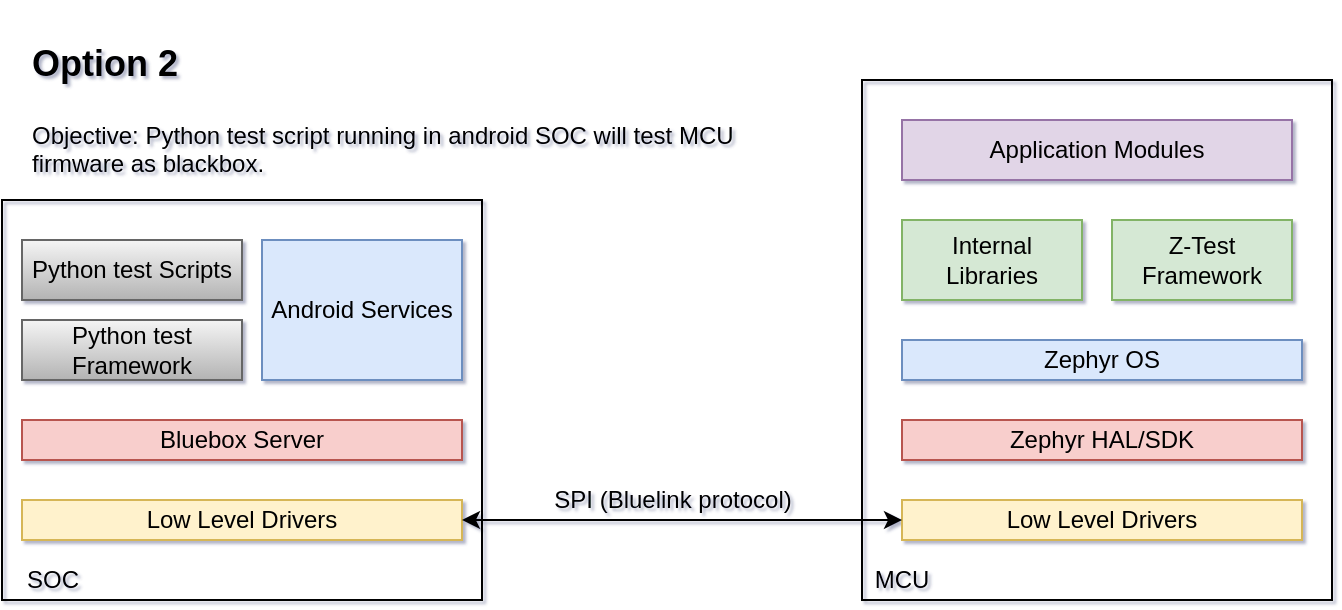 <mxfile version="14.7.6" type="device"><diagram id="UTtUXmu1QxH6KrddhldK" name="Page-1"><mxGraphModel dx="782" dy="412" grid="1" gridSize="10" guides="1" tooltips="1" connect="1" arrows="1" fold="1" page="1" pageScale="1" pageWidth="850" pageHeight="1100" math="0" shadow="1"><root><mxCell id="0"/><mxCell id="1" parent="0"/><mxCell id="-CXFpFArBs_92inD5-FE-16" value="" style="rounded=0;whiteSpace=wrap;html=1;fontColor=#FF0000;fillColor=none;" parent="1" vertex="1"><mxGeometry x="150" y="130" width="240" height="200" as="geometry"/></mxCell><mxCell id="-CXFpFArBs_92inD5-FE-1" value="" style="rounded=0;whiteSpace=wrap;html=1;fontColor=#333333;fillColor=none;" parent="1" vertex="1"><mxGeometry x="580" y="70" width="235" height="260" as="geometry"/></mxCell><mxCell id="-CXFpFArBs_92inD5-FE-2" value="Low Level Drivers" style="rounded=0;whiteSpace=wrap;html=1;fillColor=#fff2cc;strokeColor=#d6b656;" parent="1" vertex="1"><mxGeometry x="600" y="280" width="200" height="20" as="geometry"/></mxCell><mxCell id="-CXFpFArBs_92inD5-FE-3" value="Zephyr&amp;nbsp;OS" style="rounded=0;whiteSpace=wrap;html=1;fillColor=#dae8fc;strokeColor=#6c8ebf;" parent="1" vertex="1"><mxGeometry x="600" y="200" width="200" height="20" as="geometry"/></mxCell><mxCell id="-CXFpFArBs_92inD5-FE-5" value="Internal Libraries" style="rounded=0;whiteSpace=wrap;html=1;fillColor=#d5e8d4;strokeColor=#82b366;" parent="1" vertex="1"><mxGeometry x="600" y="140" width="90" height="40" as="geometry"/></mxCell><mxCell id="-CXFpFArBs_92inD5-FE-6" value="Application Modules" style="rounded=0;whiteSpace=wrap;html=1;fillColor=#e1d5e7;strokeColor=#9673a6;" parent="1" vertex="1"><mxGeometry x="600" y="90" width="195" height="30" as="geometry"/></mxCell><mxCell id="-CXFpFArBs_92inD5-FE-7" value="&lt;font&gt;MCU&lt;/font&gt;" style="text;html=1;strokeColor=none;fillColor=none;align=center;verticalAlign=middle;whiteSpace=wrap;rounded=0;" parent="1" vertex="1"><mxGeometry x="580" y="310" width="40" height="20" as="geometry"/></mxCell><mxCell id="-CXFpFArBs_92inD5-FE-8" value="Zephyr&amp;nbsp;HAL/SDK" style="rounded=0;whiteSpace=wrap;html=1;fillColor=#f8cecc;strokeColor=#b85450;" parent="1" vertex="1"><mxGeometry x="600" y="240" width="200" height="20" as="geometry"/></mxCell><mxCell id="-CXFpFArBs_92inD5-FE-9" value="Low Level Drivers" style="rounded=0;whiteSpace=wrap;html=1;fillColor=#fff2cc;strokeColor=#d6b656;" parent="1" vertex="1"><mxGeometry x="160" y="280" width="220" height="20" as="geometry"/></mxCell><mxCell id="-CXFpFArBs_92inD5-FE-11" value="SPI (Bluelink protocol)" style="text;html=1;align=center;verticalAlign=middle;resizable=0;points=[];autosize=1;strokeColor=none;" parent="1" vertex="1"><mxGeometry x="420" y="270" width="130" height="20" as="geometry"/></mxCell><mxCell id="-CXFpFArBs_92inD5-FE-13" value="Bluebox Server" style="rounded=0;whiteSpace=wrap;html=1;fillColor=#f8cecc;strokeColor=#b85450;" parent="1" vertex="1"><mxGeometry x="160" y="240" width="220" height="20" as="geometry"/></mxCell><mxCell id="-CXFpFArBs_92inD5-FE-14" value="Android Services" style="rounded=0;whiteSpace=wrap;html=1;fillColor=#dae8fc;strokeColor=#6c8ebf;" parent="1" vertex="1"><mxGeometry x="280" y="150" width="100" height="70" as="geometry"/></mxCell><mxCell id="-CXFpFArBs_92inD5-FE-15" value="Python test Framework" style="rounded=0;whiteSpace=wrap;html=1;fillColor=#f5f5f5;strokeColor=#666666;gradientColor=#b3b3b3;" parent="1" vertex="1"><mxGeometry x="160" y="190" width="110" height="30" as="geometry"/></mxCell><mxCell id="-CXFpFArBs_92inD5-FE-17" value="SOC" style="text;html=1;align=center;verticalAlign=middle;resizable=0;points=[];autosize=1;strokeColor=none;" parent="1" vertex="1"><mxGeometry x="155" y="310" width="40" height="20" as="geometry"/></mxCell><mxCell id="-CXFpFArBs_92inD5-FE-18" value="&lt;h1&gt;&lt;font style=&quot;font-size: 18px&quot;&gt;Option 2&lt;/font&gt;&lt;/h1&gt;&lt;p&gt;Objective: Python test script running in android SOC will test MCU firmware as blackbox.&lt;/p&gt;&lt;p&gt;&lt;br&gt;&lt;/p&gt;&lt;p&gt;&lt;br&gt;&lt;/p&gt;" style="text;html=1;strokeColor=none;fillColor=none;spacing=5;spacingTop=-20;whiteSpace=wrap;overflow=hidden;rounded=0;" parent="1" vertex="1"><mxGeometry x="160" y="40" width="395" height="80" as="geometry"/></mxCell><mxCell id="-CXFpFArBs_92inD5-FE-19" value="Z-Test Framework" style="rounded=0;whiteSpace=wrap;html=1;fillColor=#d5e8d4;strokeColor=#82b366;" parent="1" vertex="1"><mxGeometry x="705" y="140" width="90" height="40" as="geometry"/></mxCell><mxCell id="RPDH0pKZl8KawcM4q8cf-1" value="" style="endArrow=classic;startArrow=classic;html=1;fontColor=#000000;entryX=0;entryY=0.5;entryDx=0;entryDy=0;exitX=1;exitY=0.5;exitDx=0;exitDy=0;" parent="1" source="-CXFpFArBs_92inD5-FE-9" target="-CXFpFArBs_92inD5-FE-2" edge="1"><mxGeometry width="50" height="50" relative="1" as="geometry"><mxPoint x="460" y="230" as="sourcePoint"/><mxPoint x="510" y="180" as="targetPoint"/></mxGeometry></mxCell><mxCell id="RPDH0pKZl8KawcM4q8cf-2" value="Python test Scripts" style="rounded=0;whiteSpace=wrap;html=1;fillColor=#f5f5f5;strokeColor=#666666;gradientColor=#b3b3b3;" parent="1" vertex="1"><mxGeometry x="160" y="150" width="110" height="30" as="geometry"/></mxCell></root></mxGraphModel></diagram></mxfile>